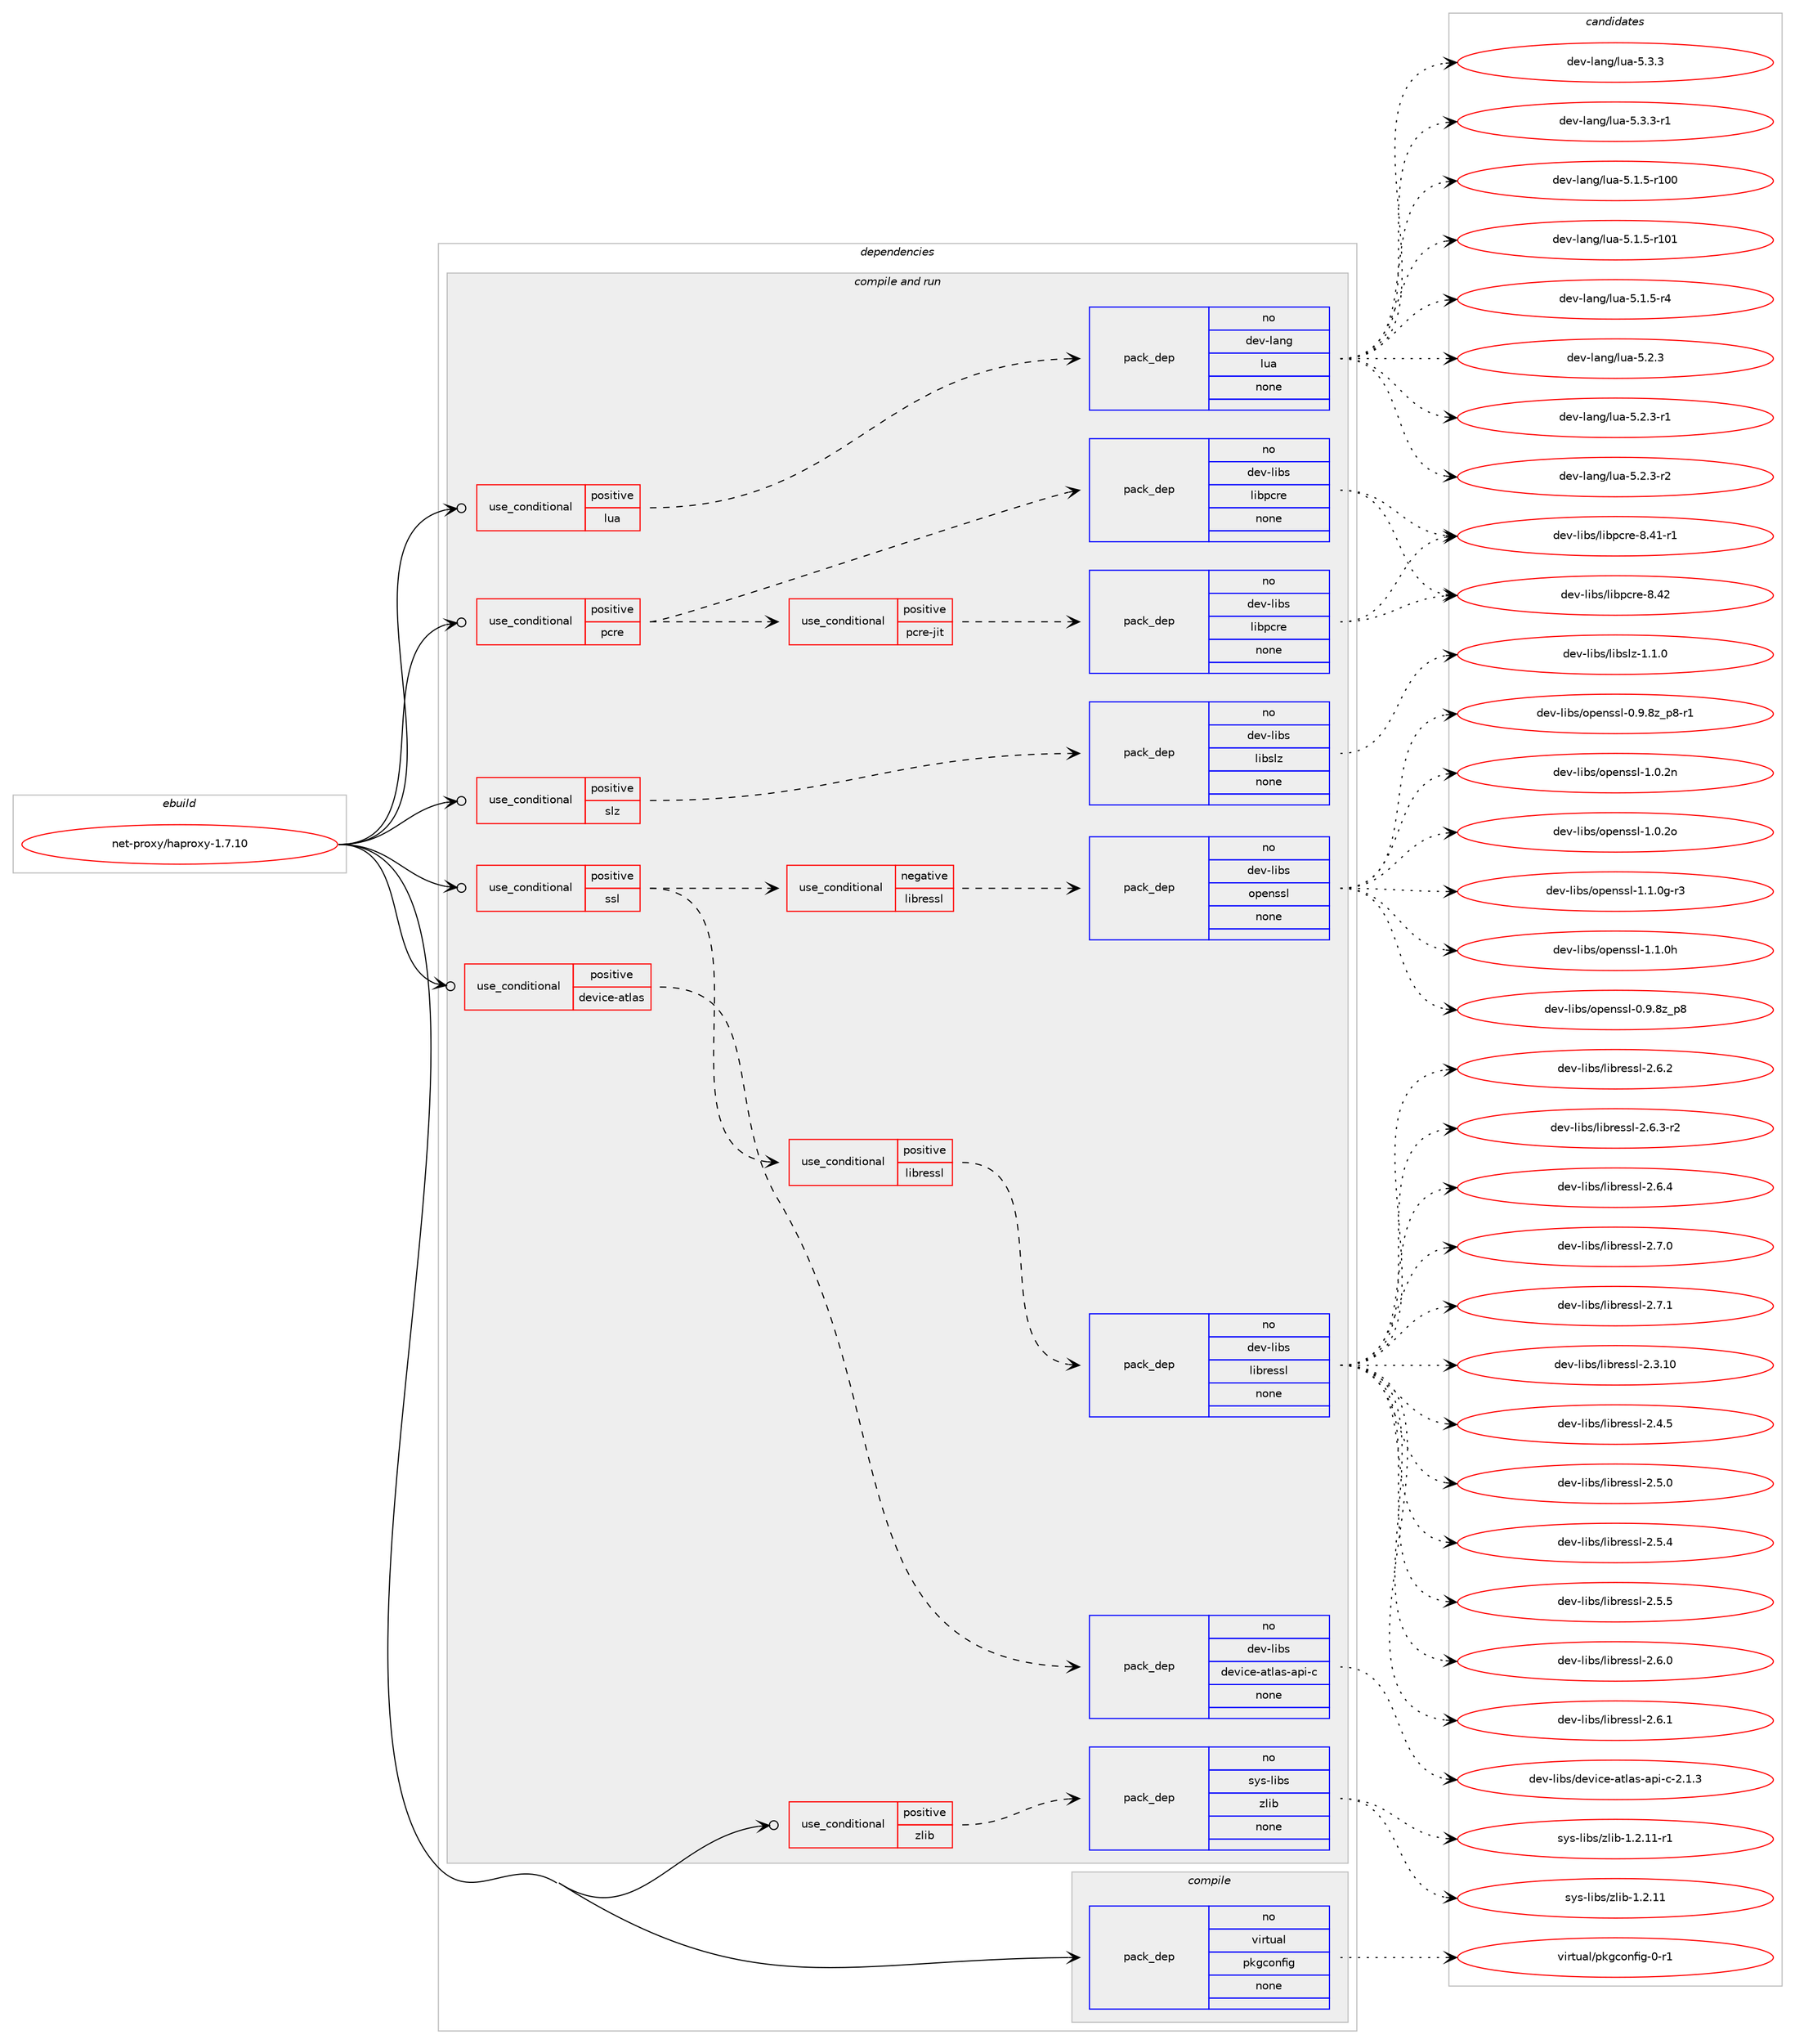 digraph prolog {

# *************
# Graph options
# *************

newrank=true;
concentrate=true;
compound=true;
graph [rankdir=LR,fontname=Helvetica,fontsize=10,ranksep=1.5];#, ranksep=2.5, nodesep=0.2];
edge  [arrowhead=vee];
node  [fontname=Helvetica,fontsize=10];

# **********
# The ebuild
# **********

subgraph cluster_leftcol {
color=gray;
rank=same;
label=<<i>ebuild</i>>;
id [label="net-proxy/haproxy-1.7.10", color=red, width=4, href="../net-proxy/haproxy-1.7.10.svg"];
}

# ****************
# The dependencies
# ****************

subgraph cluster_midcol {
color=gray;
label=<<i>dependencies</i>>;
subgraph cluster_compile {
fillcolor="#eeeeee";
style=filled;
label=<<i>compile</i>>;
subgraph pack1241 {
dependency1756 [label=<<TABLE BORDER="0" CELLBORDER="1" CELLSPACING="0" CELLPADDING="4" WIDTH="220"><TR><TD ROWSPAN="6" CELLPADDING="30">pack_dep</TD></TR><TR><TD WIDTH="110">no</TD></TR><TR><TD>virtual</TD></TR><TR><TD>pkgconfig</TD></TR><TR><TD>none</TD></TR><TR><TD></TD></TR></TABLE>>, shape=none, color=blue];
}
id:e -> dependency1756:w [weight=20,style="solid",arrowhead="vee"];
}
subgraph cluster_compileandrun {
fillcolor="#eeeeee";
style=filled;
label=<<i>compile and run</i>>;
subgraph cond469 {
dependency1757 [label=<<TABLE BORDER="0" CELLBORDER="1" CELLSPACING="0" CELLPADDING="4"><TR><TD ROWSPAN="3" CELLPADDING="10">use_conditional</TD></TR><TR><TD>positive</TD></TR><TR><TD>device-atlas</TD></TR></TABLE>>, shape=none, color=red];
subgraph pack1242 {
dependency1758 [label=<<TABLE BORDER="0" CELLBORDER="1" CELLSPACING="0" CELLPADDING="4" WIDTH="220"><TR><TD ROWSPAN="6" CELLPADDING="30">pack_dep</TD></TR><TR><TD WIDTH="110">no</TD></TR><TR><TD>dev-libs</TD></TR><TR><TD>device-atlas-api-c</TD></TR><TR><TD>none</TD></TR><TR><TD></TD></TR></TABLE>>, shape=none, color=blue];
}
dependency1757:e -> dependency1758:w [weight=20,style="dashed",arrowhead="vee"];
}
id:e -> dependency1757:w [weight=20,style="solid",arrowhead="odotvee"];
subgraph cond470 {
dependency1759 [label=<<TABLE BORDER="0" CELLBORDER="1" CELLSPACING="0" CELLPADDING="4"><TR><TD ROWSPAN="3" CELLPADDING="10">use_conditional</TD></TR><TR><TD>positive</TD></TR><TR><TD>lua</TD></TR></TABLE>>, shape=none, color=red];
subgraph pack1243 {
dependency1760 [label=<<TABLE BORDER="0" CELLBORDER="1" CELLSPACING="0" CELLPADDING="4" WIDTH="220"><TR><TD ROWSPAN="6" CELLPADDING="30">pack_dep</TD></TR><TR><TD WIDTH="110">no</TD></TR><TR><TD>dev-lang</TD></TR><TR><TD>lua</TD></TR><TR><TD>none</TD></TR><TR><TD></TD></TR></TABLE>>, shape=none, color=blue];
}
dependency1759:e -> dependency1760:w [weight=20,style="dashed",arrowhead="vee"];
}
id:e -> dependency1759:w [weight=20,style="solid",arrowhead="odotvee"];
subgraph cond471 {
dependency1761 [label=<<TABLE BORDER="0" CELLBORDER="1" CELLSPACING="0" CELLPADDING="4"><TR><TD ROWSPAN="3" CELLPADDING="10">use_conditional</TD></TR><TR><TD>positive</TD></TR><TR><TD>pcre</TD></TR></TABLE>>, shape=none, color=red];
subgraph pack1244 {
dependency1762 [label=<<TABLE BORDER="0" CELLBORDER="1" CELLSPACING="0" CELLPADDING="4" WIDTH="220"><TR><TD ROWSPAN="6" CELLPADDING="30">pack_dep</TD></TR><TR><TD WIDTH="110">no</TD></TR><TR><TD>dev-libs</TD></TR><TR><TD>libpcre</TD></TR><TR><TD>none</TD></TR><TR><TD></TD></TR></TABLE>>, shape=none, color=blue];
}
dependency1761:e -> dependency1762:w [weight=20,style="dashed",arrowhead="vee"];
subgraph cond472 {
dependency1763 [label=<<TABLE BORDER="0" CELLBORDER="1" CELLSPACING="0" CELLPADDING="4"><TR><TD ROWSPAN="3" CELLPADDING="10">use_conditional</TD></TR><TR><TD>positive</TD></TR><TR><TD>pcre-jit</TD></TR></TABLE>>, shape=none, color=red];
subgraph pack1245 {
dependency1764 [label=<<TABLE BORDER="0" CELLBORDER="1" CELLSPACING="0" CELLPADDING="4" WIDTH="220"><TR><TD ROWSPAN="6" CELLPADDING="30">pack_dep</TD></TR><TR><TD WIDTH="110">no</TD></TR><TR><TD>dev-libs</TD></TR><TR><TD>libpcre</TD></TR><TR><TD>none</TD></TR><TR><TD></TD></TR></TABLE>>, shape=none, color=blue];
}
dependency1763:e -> dependency1764:w [weight=20,style="dashed",arrowhead="vee"];
}
dependency1761:e -> dependency1763:w [weight=20,style="dashed",arrowhead="vee"];
}
id:e -> dependency1761:w [weight=20,style="solid",arrowhead="odotvee"];
subgraph cond473 {
dependency1765 [label=<<TABLE BORDER="0" CELLBORDER="1" CELLSPACING="0" CELLPADDING="4"><TR><TD ROWSPAN="3" CELLPADDING="10">use_conditional</TD></TR><TR><TD>positive</TD></TR><TR><TD>slz</TD></TR></TABLE>>, shape=none, color=red];
subgraph pack1246 {
dependency1766 [label=<<TABLE BORDER="0" CELLBORDER="1" CELLSPACING="0" CELLPADDING="4" WIDTH="220"><TR><TD ROWSPAN="6" CELLPADDING="30">pack_dep</TD></TR><TR><TD WIDTH="110">no</TD></TR><TR><TD>dev-libs</TD></TR><TR><TD>libslz</TD></TR><TR><TD>none</TD></TR><TR><TD></TD></TR></TABLE>>, shape=none, color=blue];
}
dependency1765:e -> dependency1766:w [weight=20,style="dashed",arrowhead="vee"];
}
id:e -> dependency1765:w [weight=20,style="solid",arrowhead="odotvee"];
subgraph cond474 {
dependency1767 [label=<<TABLE BORDER="0" CELLBORDER="1" CELLSPACING="0" CELLPADDING="4"><TR><TD ROWSPAN="3" CELLPADDING="10">use_conditional</TD></TR><TR><TD>positive</TD></TR><TR><TD>ssl</TD></TR></TABLE>>, shape=none, color=red];
subgraph cond475 {
dependency1768 [label=<<TABLE BORDER="0" CELLBORDER="1" CELLSPACING="0" CELLPADDING="4"><TR><TD ROWSPAN="3" CELLPADDING="10">use_conditional</TD></TR><TR><TD>negative</TD></TR><TR><TD>libressl</TD></TR></TABLE>>, shape=none, color=red];
subgraph pack1247 {
dependency1769 [label=<<TABLE BORDER="0" CELLBORDER="1" CELLSPACING="0" CELLPADDING="4" WIDTH="220"><TR><TD ROWSPAN="6" CELLPADDING="30">pack_dep</TD></TR><TR><TD WIDTH="110">no</TD></TR><TR><TD>dev-libs</TD></TR><TR><TD>openssl</TD></TR><TR><TD>none</TD></TR><TR><TD></TD></TR></TABLE>>, shape=none, color=blue];
}
dependency1768:e -> dependency1769:w [weight=20,style="dashed",arrowhead="vee"];
}
dependency1767:e -> dependency1768:w [weight=20,style="dashed",arrowhead="vee"];
subgraph cond476 {
dependency1770 [label=<<TABLE BORDER="0" CELLBORDER="1" CELLSPACING="0" CELLPADDING="4"><TR><TD ROWSPAN="3" CELLPADDING="10">use_conditional</TD></TR><TR><TD>positive</TD></TR><TR><TD>libressl</TD></TR></TABLE>>, shape=none, color=red];
subgraph pack1248 {
dependency1771 [label=<<TABLE BORDER="0" CELLBORDER="1" CELLSPACING="0" CELLPADDING="4" WIDTH="220"><TR><TD ROWSPAN="6" CELLPADDING="30">pack_dep</TD></TR><TR><TD WIDTH="110">no</TD></TR><TR><TD>dev-libs</TD></TR><TR><TD>libressl</TD></TR><TR><TD>none</TD></TR><TR><TD></TD></TR></TABLE>>, shape=none, color=blue];
}
dependency1770:e -> dependency1771:w [weight=20,style="dashed",arrowhead="vee"];
}
dependency1767:e -> dependency1770:w [weight=20,style="dashed",arrowhead="vee"];
}
id:e -> dependency1767:w [weight=20,style="solid",arrowhead="odotvee"];
subgraph cond477 {
dependency1772 [label=<<TABLE BORDER="0" CELLBORDER="1" CELLSPACING="0" CELLPADDING="4"><TR><TD ROWSPAN="3" CELLPADDING="10">use_conditional</TD></TR><TR><TD>positive</TD></TR><TR><TD>zlib</TD></TR></TABLE>>, shape=none, color=red];
subgraph pack1249 {
dependency1773 [label=<<TABLE BORDER="0" CELLBORDER="1" CELLSPACING="0" CELLPADDING="4" WIDTH="220"><TR><TD ROWSPAN="6" CELLPADDING="30">pack_dep</TD></TR><TR><TD WIDTH="110">no</TD></TR><TR><TD>sys-libs</TD></TR><TR><TD>zlib</TD></TR><TR><TD>none</TD></TR><TR><TD></TD></TR></TABLE>>, shape=none, color=blue];
}
dependency1772:e -> dependency1773:w [weight=20,style="dashed",arrowhead="vee"];
}
id:e -> dependency1772:w [weight=20,style="solid",arrowhead="odotvee"];
}
subgraph cluster_run {
fillcolor="#eeeeee";
style=filled;
label=<<i>run</i>>;
}
}

# **************
# The candidates
# **************

subgraph cluster_choices {
rank=same;
color=gray;
label=<<i>candidates</i>>;

subgraph choice1241 {
color=black;
nodesep=1;
choice11810511411611797108471121071039911111010210510345484511449 [label="virtual/pkgconfig-0-r1", color=red, width=4,href="../virtual/pkgconfig-0-r1.svg"];
dependency1756:e -> choice11810511411611797108471121071039911111010210510345484511449:w [style=dotted,weight="100"];
}
subgraph choice1242 {
color=black;
nodesep=1;
choice1001011184510810598115471001011181059910145971161089711545971121054599455046494651 [label="dev-libs/device-atlas-api-c-2.1.3", color=red, width=4,href="../dev-libs/device-atlas-api-c-2.1.3.svg"];
dependency1758:e -> choice1001011184510810598115471001011181059910145971161089711545971121054599455046494651:w [style=dotted,weight="100"];
}
subgraph choice1243 {
color=black;
nodesep=1;
choice1001011184510897110103471081179745534649465345114494848 [label="dev-lang/lua-5.1.5-r100", color=red, width=4,href="../dev-lang/lua-5.1.5-r100.svg"];
choice1001011184510897110103471081179745534649465345114494849 [label="dev-lang/lua-5.1.5-r101", color=red, width=4,href="../dev-lang/lua-5.1.5-r101.svg"];
choice100101118451089711010347108117974553464946534511452 [label="dev-lang/lua-5.1.5-r4", color=red, width=4,href="../dev-lang/lua-5.1.5-r4.svg"];
choice10010111845108971101034710811797455346504651 [label="dev-lang/lua-5.2.3", color=red, width=4,href="../dev-lang/lua-5.2.3.svg"];
choice100101118451089711010347108117974553465046514511449 [label="dev-lang/lua-5.2.3-r1", color=red, width=4,href="../dev-lang/lua-5.2.3-r1.svg"];
choice100101118451089711010347108117974553465046514511450 [label="dev-lang/lua-5.2.3-r2", color=red, width=4,href="../dev-lang/lua-5.2.3-r2.svg"];
choice10010111845108971101034710811797455346514651 [label="dev-lang/lua-5.3.3", color=red, width=4,href="../dev-lang/lua-5.3.3.svg"];
choice100101118451089711010347108117974553465146514511449 [label="dev-lang/lua-5.3.3-r1", color=red, width=4,href="../dev-lang/lua-5.3.3-r1.svg"];
dependency1760:e -> choice1001011184510897110103471081179745534649465345114494848:w [style=dotted,weight="100"];
dependency1760:e -> choice1001011184510897110103471081179745534649465345114494849:w [style=dotted,weight="100"];
dependency1760:e -> choice100101118451089711010347108117974553464946534511452:w [style=dotted,weight="100"];
dependency1760:e -> choice10010111845108971101034710811797455346504651:w [style=dotted,weight="100"];
dependency1760:e -> choice100101118451089711010347108117974553465046514511449:w [style=dotted,weight="100"];
dependency1760:e -> choice100101118451089711010347108117974553465046514511450:w [style=dotted,weight="100"];
dependency1760:e -> choice10010111845108971101034710811797455346514651:w [style=dotted,weight="100"];
dependency1760:e -> choice100101118451089711010347108117974553465146514511449:w [style=dotted,weight="100"];
}
subgraph choice1244 {
color=black;
nodesep=1;
choice100101118451081059811547108105981129911410145564652494511449 [label="dev-libs/libpcre-8.41-r1", color=red, width=4,href="../dev-libs/libpcre-8.41-r1.svg"];
choice10010111845108105981154710810598112991141014556465250 [label="dev-libs/libpcre-8.42", color=red, width=4,href="../dev-libs/libpcre-8.42.svg"];
dependency1762:e -> choice100101118451081059811547108105981129911410145564652494511449:w [style=dotted,weight="100"];
dependency1762:e -> choice10010111845108105981154710810598112991141014556465250:w [style=dotted,weight="100"];
}
subgraph choice1245 {
color=black;
nodesep=1;
choice100101118451081059811547108105981129911410145564652494511449 [label="dev-libs/libpcre-8.41-r1", color=red, width=4,href="../dev-libs/libpcre-8.41-r1.svg"];
choice10010111845108105981154710810598112991141014556465250 [label="dev-libs/libpcre-8.42", color=red, width=4,href="../dev-libs/libpcre-8.42.svg"];
dependency1764:e -> choice100101118451081059811547108105981129911410145564652494511449:w [style=dotted,weight="100"];
dependency1764:e -> choice10010111845108105981154710810598112991141014556465250:w [style=dotted,weight="100"];
}
subgraph choice1246 {
color=black;
nodesep=1;
choice10010111845108105981154710810598115108122454946494648 [label="dev-libs/libslz-1.1.0", color=red, width=4,href="../dev-libs/libslz-1.1.0.svg"];
dependency1766:e -> choice10010111845108105981154710810598115108122454946494648:w [style=dotted,weight="100"];
}
subgraph choice1247 {
color=black;
nodesep=1;
choice1001011184510810598115471111121011101151151084548465746561229511256 [label="dev-libs/openssl-0.9.8z_p8", color=red, width=4,href="../dev-libs/openssl-0.9.8z_p8.svg"];
choice10010111845108105981154711111210111011511510845484657465612295112564511449 [label="dev-libs/openssl-0.9.8z_p8-r1", color=red, width=4,href="../dev-libs/openssl-0.9.8z_p8-r1.svg"];
choice100101118451081059811547111112101110115115108454946484650110 [label="dev-libs/openssl-1.0.2n", color=red, width=4,href="../dev-libs/openssl-1.0.2n.svg"];
choice100101118451081059811547111112101110115115108454946484650111 [label="dev-libs/openssl-1.0.2o", color=red, width=4,href="../dev-libs/openssl-1.0.2o.svg"];
choice1001011184510810598115471111121011101151151084549464946481034511451 [label="dev-libs/openssl-1.1.0g-r3", color=red, width=4,href="../dev-libs/openssl-1.1.0g-r3.svg"];
choice100101118451081059811547111112101110115115108454946494648104 [label="dev-libs/openssl-1.1.0h", color=red, width=4,href="../dev-libs/openssl-1.1.0h.svg"];
dependency1769:e -> choice1001011184510810598115471111121011101151151084548465746561229511256:w [style=dotted,weight="100"];
dependency1769:e -> choice10010111845108105981154711111210111011511510845484657465612295112564511449:w [style=dotted,weight="100"];
dependency1769:e -> choice100101118451081059811547111112101110115115108454946484650110:w [style=dotted,weight="100"];
dependency1769:e -> choice100101118451081059811547111112101110115115108454946484650111:w [style=dotted,weight="100"];
dependency1769:e -> choice1001011184510810598115471111121011101151151084549464946481034511451:w [style=dotted,weight="100"];
dependency1769:e -> choice100101118451081059811547111112101110115115108454946494648104:w [style=dotted,weight="100"];
}
subgraph choice1248 {
color=black;
nodesep=1;
choice1001011184510810598115471081059811410111511510845504651464948 [label="dev-libs/libressl-2.3.10", color=red, width=4,href="../dev-libs/libressl-2.3.10.svg"];
choice10010111845108105981154710810598114101115115108455046524653 [label="dev-libs/libressl-2.4.5", color=red, width=4,href="../dev-libs/libressl-2.4.5.svg"];
choice10010111845108105981154710810598114101115115108455046534648 [label="dev-libs/libressl-2.5.0", color=red, width=4,href="../dev-libs/libressl-2.5.0.svg"];
choice10010111845108105981154710810598114101115115108455046534652 [label="dev-libs/libressl-2.5.4", color=red, width=4,href="../dev-libs/libressl-2.5.4.svg"];
choice10010111845108105981154710810598114101115115108455046534653 [label="dev-libs/libressl-2.5.5", color=red, width=4,href="../dev-libs/libressl-2.5.5.svg"];
choice10010111845108105981154710810598114101115115108455046544648 [label="dev-libs/libressl-2.6.0", color=red, width=4,href="../dev-libs/libressl-2.6.0.svg"];
choice10010111845108105981154710810598114101115115108455046544649 [label="dev-libs/libressl-2.6.1", color=red, width=4,href="../dev-libs/libressl-2.6.1.svg"];
choice10010111845108105981154710810598114101115115108455046544650 [label="dev-libs/libressl-2.6.2", color=red, width=4,href="../dev-libs/libressl-2.6.2.svg"];
choice100101118451081059811547108105981141011151151084550465446514511450 [label="dev-libs/libressl-2.6.3-r2", color=red, width=4,href="../dev-libs/libressl-2.6.3-r2.svg"];
choice10010111845108105981154710810598114101115115108455046544652 [label="dev-libs/libressl-2.6.4", color=red, width=4,href="../dev-libs/libressl-2.6.4.svg"];
choice10010111845108105981154710810598114101115115108455046554648 [label="dev-libs/libressl-2.7.0", color=red, width=4,href="../dev-libs/libressl-2.7.0.svg"];
choice10010111845108105981154710810598114101115115108455046554649 [label="dev-libs/libressl-2.7.1", color=red, width=4,href="../dev-libs/libressl-2.7.1.svg"];
dependency1771:e -> choice1001011184510810598115471081059811410111511510845504651464948:w [style=dotted,weight="100"];
dependency1771:e -> choice10010111845108105981154710810598114101115115108455046524653:w [style=dotted,weight="100"];
dependency1771:e -> choice10010111845108105981154710810598114101115115108455046534648:w [style=dotted,weight="100"];
dependency1771:e -> choice10010111845108105981154710810598114101115115108455046534652:w [style=dotted,weight="100"];
dependency1771:e -> choice10010111845108105981154710810598114101115115108455046534653:w [style=dotted,weight="100"];
dependency1771:e -> choice10010111845108105981154710810598114101115115108455046544648:w [style=dotted,weight="100"];
dependency1771:e -> choice10010111845108105981154710810598114101115115108455046544649:w [style=dotted,weight="100"];
dependency1771:e -> choice10010111845108105981154710810598114101115115108455046544650:w [style=dotted,weight="100"];
dependency1771:e -> choice100101118451081059811547108105981141011151151084550465446514511450:w [style=dotted,weight="100"];
dependency1771:e -> choice10010111845108105981154710810598114101115115108455046544652:w [style=dotted,weight="100"];
dependency1771:e -> choice10010111845108105981154710810598114101115115108455046554648:w [style=dotted,weight="100"];
dependency1771:e -> choice10010111845108105981154710810598114101115115108455046554649:w [style=dotted,weight="100"];
}
subgraph choice1249 {
color=black;
nodesep=1;
choice1151211154510810598115471221081059845494650464949 [label="sys-libs/zlib-1.2.11", color=red, width=4,href="../sys-libs/zlib-1.2.11.svg"];
choice11512111545108105981154712210810598454946504649494511449 [label="sys-libs/zlib-1.2.11-r1", color=red, width=4,href="../sys-libs/zlib-1.2.11-r1.svg"];
dependency1773:e -> choice1151211154510810598115471221081059845494650464949:w [style=dotted,weight="100"];
dependency1773:e -> choice11512111545108105981154712210810598454946504649494511449:w [style=dotted,weight="100"];
}
}

}
